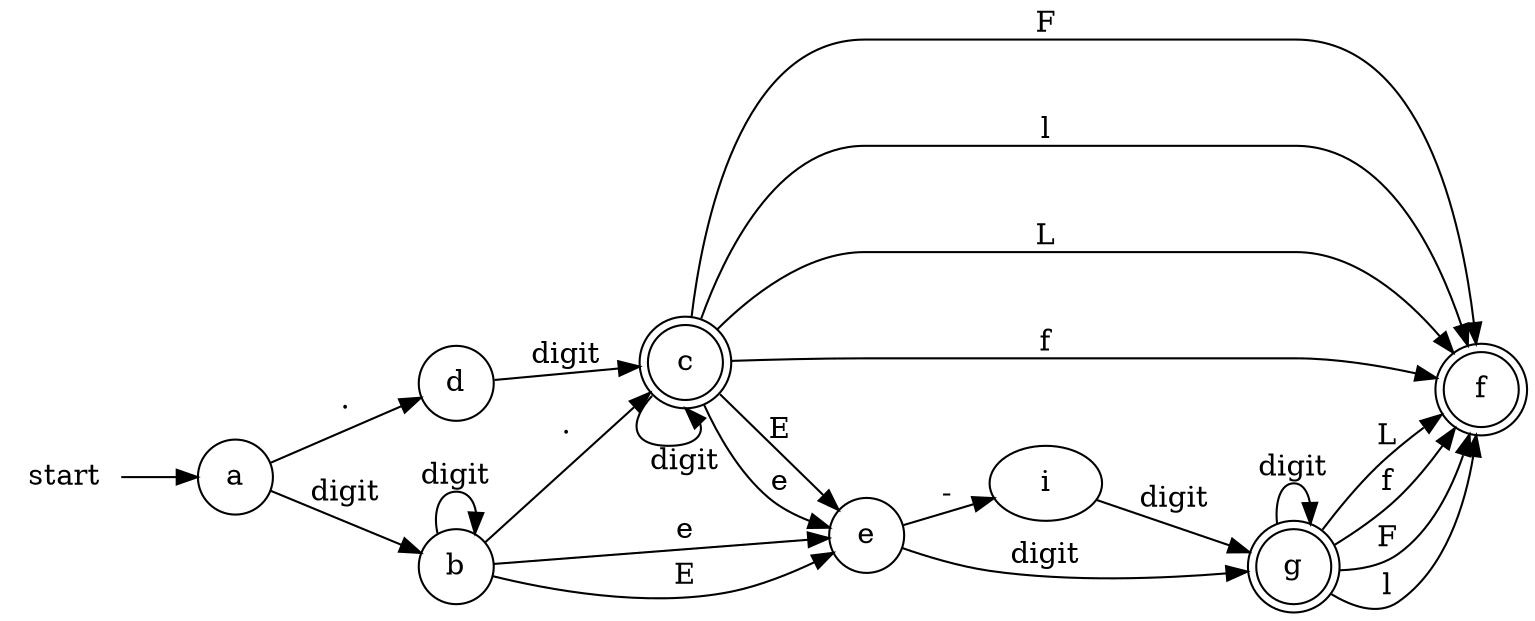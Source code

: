 //NFA for lang 1(0|1)*00(0|1)*
digraph G {
    rankdir=LR;
   shape=circle;
   start->a
   a ->b  [label="digit"];
   a ->d  [label="."];
   d ->c  [label="digit"];
   b->b [label="digit"];
   b->c [label="."];
   b->e [label="e"];
   b->e [label="E"];
   c->c [tailport=sw headport=s label="digit"]; 
   c->e [label="e"];
   c->e [label="E"];
   e->g [label="digit"];
   e->i [label="-"];
   i->g [label="digit"]
   g->g [label="digit"]
   g->f [label="f"];
   g->f [label="F"];
   g->f [label="l"];
   g->f [label="L"];
   c->f [label="f"];
   c->f [label="F"];
   c->f [label="l"];
   c->f [label="L"];


   a[shape=circle];
   b[shape=circle];
   c[shape=doublecircle];
   d[shape=circle];
   e[shape=circle];
   f[shape=doublecircle];
   g[shape=doublecircle];
   start[shape=plaintext];
}
